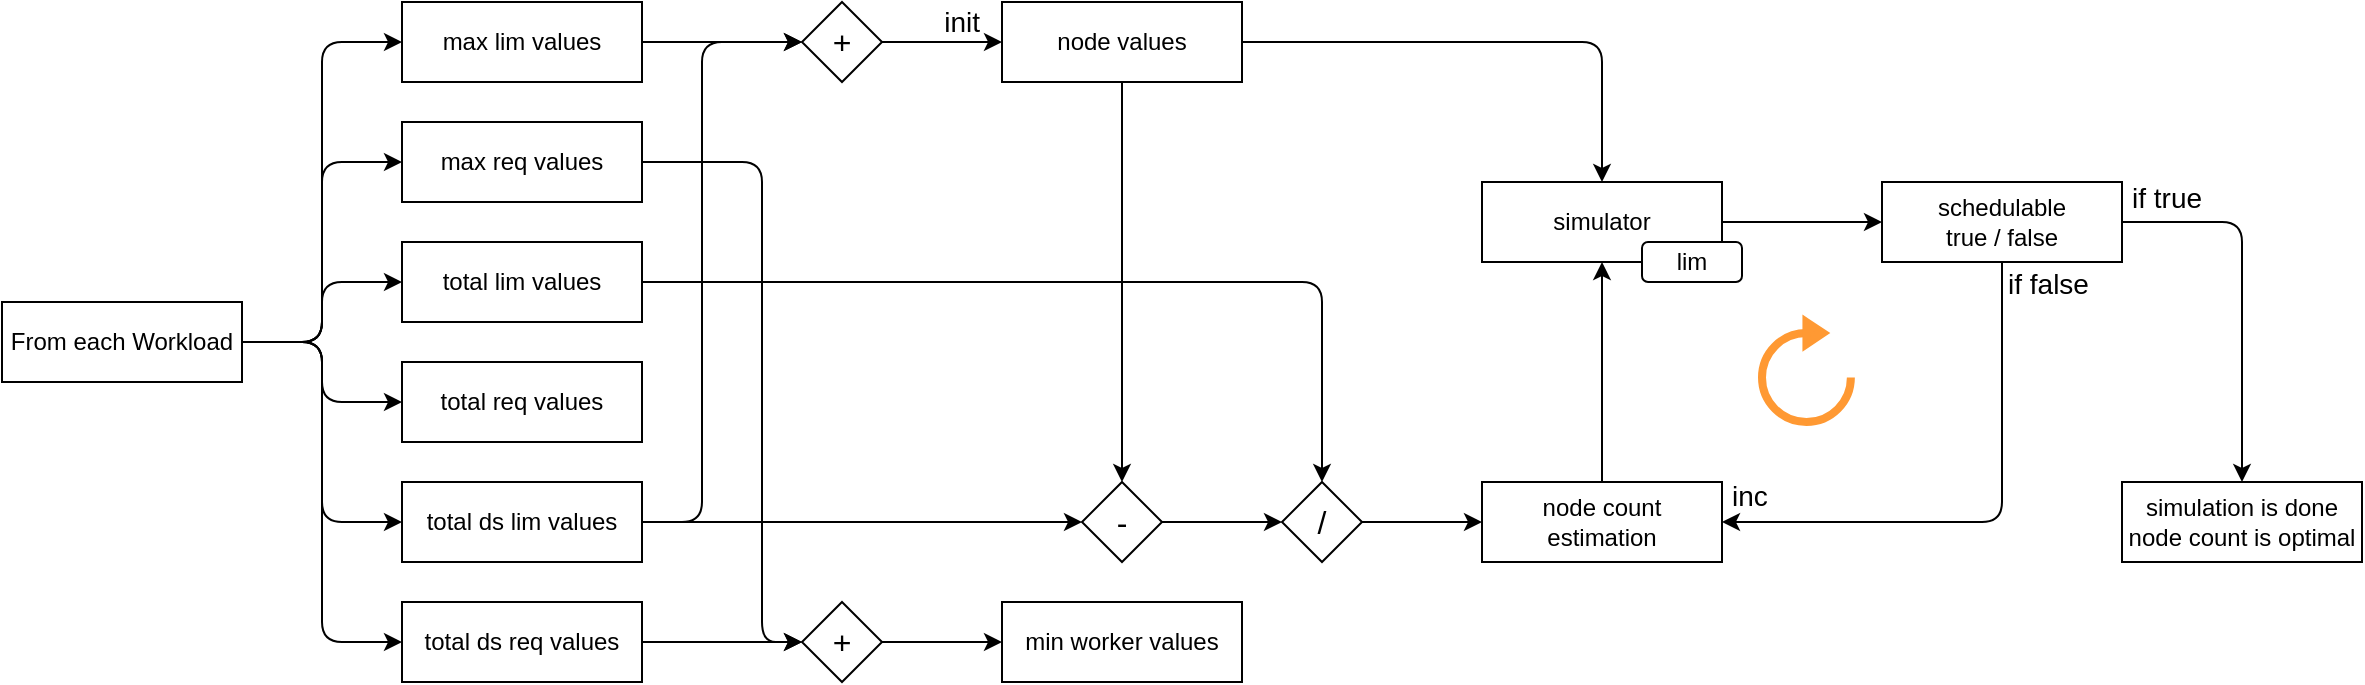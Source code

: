 <mxfile version="14.6.13" type="device"><diagram id="e-a_1_xnDcHvyT7QsTu6" name="Page-1"><mxGraphModel dx="890" dy="578" grid="1" gridSize="10" guides="1" tooltips="1" connect="0" arrows="0" fold="1" page="0" pageScale="1" pageWidth="1100" pageHeight="850" math="0" shadow="0"><root><mxCell id="0"/><mxCell id="1" parent="0"/><mxCell id="YWMzu_SCpv0HT9K3e0AD-1" value="From each Workload" style="rounded=0;whiteSpace=wrap;html=1;" vertex="1" parent="1"><mxGeometry x="-280" y="40" width="120" height="40" as="geometry"/></mxCell><mxCell id="YWMzu_SCpv0HT9K3e0AD-2" value="" style="endArrow=classic;html=1;edgeStyle=orthogonalEdgeStyle;" edge="1" parent="1" source="YWMzu_SCpv0HT9K3e0AD-1" target="YWMzu_SCpv0HT9K3e0AD-3"><mxGeometry width="50" height="50" relative="1" as="geometry"><mxPoint x="180" y="360" as="sourcePoint"/><mxPoint x="230" y="310" as="targetPoint"/><Array as="points"><mxPoint x="-120" y="60"/><mxPoint x="-120" y="-30"/></Array></mxGeometry></mxCell><mxCell id="YWMzu_SCpv0HT9K3e0AD-3" value="max req values" style="rounded=0;whiteSpace=wrap;html=1;" vertex="1" parent="1"><mxGeometry x="-80" y="-50" width="120" height="40" as="geometry"/></mxCell><mxCell id="YWMzu_SCpv0HT9K3e0AD-4" value="max lim&amp;nbsp;values" style="rounded=0;whiteSpace=wrap;html=1;" vertex="1" parent="1"><mxGeometry x="-80" y="-110" width="120" height="40" as="geometry"/></mxCell><mxCell id="YWMzu_SCpv0HT9K3e0AD-5" value="" style="endArrow=classic;html=1;edgeStyle=orthogonalEdgeStyle;" edge="1" parent="1" source="YWMzu_SCpv0HT9K3e0AD-1" target="YWMzu_SCpv0HT9K3e0AD-4"><mxGeometry width="50" height="50" relative="1" as="geometry"><mxPoint x="-193.333" y="90" as="sourcePoint"/><mxPoint x="-135" y="160" as="targetPoint"/><Array as="points"><mxPoint x="-120" y="60"/><mxPoint x="-120" y="-90"/></Array></mxGeometry></mxCell><mxCell id="YWMzu_SCpv0HT9K3e0AD-6" value="total ds lim&amp;nbsp;values" style="rounded=0;whiteSpace=wrap;html=1;" vertex="1" parent="1"><mxGeometry x="-80" y="130" width="120" height="40" as="geometry"/></mxCell><mxCell id="YWMzu_SCpv0HT9K3e0AD-7" value="total ds req values" style="rounded=0;whiteSpace=wrap;html=1;" vertex="1" parent="1"><mxGeometry x="-80" y="190" width="120" height="40" as="geometry"/></mxCell><mxCell id="YWMzu_SCpv0HT9K3e0AD-8" value="total lim&amp;nbsp;values" style="rounded=0;whiteSpace=wrap;html=1;" vertex="1" parent="1"><mxGeometry x="-80" y="10" width="120" height="40" as="geometry"/></mxCell><mxCell id="YWMzu_SCpv0HT9K3e0AD-9" value="total req values" style="rounded=0;whiteSpace=wrap;html=1;" vertex="1" parent="1"><mxGeometry x="-80" y="70" width="120" height="40" as="geometry"/></mxCell><mxCell id="YWMzu_SCpv0HT9K3e0AD-10" value="" style="endArrow=classic;html=1;edgeStyle=orthogonalEdgeStyle;" edge="1" parent="1" source="YWMzu_SCpv0HT9K3e0AD-1" target="YWMzu_SCpv0HT9K3e0AD-8"><mxGeometry width="50" height="50" relative="1" as="geometry"><mxPoint x="-150" y="70" as="sourcePoint"/><mxPoint x="-70" y="-20" as="targetPoint"/><Array as="points"><mxPoint x="-120" y="60"/><mxPoint x="-120" y="30"/></Array></mxGeometry></mxCell><mxCell id="YWMzu_SCpv0HT9K3e0AD-11" value="" style="endArrow=classic;html=1;edgeStyle=orthogonalEdgeStyle;" edge="1" parent="1" source="YWMzu_SCpv0HT9K3e0AD-1" target="YWMzu_SCpv0HT9K3e0AD-9"><mxGeometry width="50" height="50" relative="1" as="geometry"><mxPoint x="-150" y="80" as="sourcePoint"/><mxPoint x="-30" y="90" as="targetPoint"/><Array as="points"><mxPoint x="-120" y="60"/><mxPoint x="-120" y="90"/></Array></mxGeometry></mxCell><mxCell id="YWMzu_SCpv0HT9K3e0AD-12" value="" style="endArrow=classic;html=1;edgeStyle=orthogonalEdgeStyle;" edge="1" parent="1" source="YWMzu_SCpv0HT9K3e0AD-1" target="YWMzu_SCpv0HT9K3e0AD-6"><mxGeometry width="50" height="50" relative="1" as="geometry"><mxPoint x="-150" y="70.0" as="sourcePoint"/><mxPoint x="-70" y="100.0" as="targetPoint"/><Array as="points"><mxPoint x="-120" y="60"/><mxPoint x="-120" y="150"/></Array></mxGeometry></mxCell><mxCell id="YWMzu_SCpv0HT9K3e0AD-13" value="" style="endArrow=classic;html=1;edgeStyle=orthogonalEdgeStyle;" edge="1" parent="1" source="YWMzu_SCpv0HT9K3e0AD-1" target="YWMzu_SCpv0HT9K3e0AD-7"><mxGeometry width="50" height="50" relative="1" as="geometry"><mxPoint x="-150" y="80.0" as="sourcePoint"/><mxPoint x="-10" y="140" as="targetPoint"/><Array as="points"><mxPoint x="-120" y="60"/><mxPoint x="-120" y="210"/></Array></mxGeometry></mxCell><mxCell id="YWMzu_SCpv0HT9K3e0AD-14" value="+" style="rhombus;whiteSpace=wrap;html=1;fontSize=16;" vertex="1" parent="1"><mxGeometry x="120" y="190" width="40" height="40" as="geometry"/></mxCell><mxCell id="YWMzu_SCpv0HT9K3e0AD-15" value="" style="endArrow=classic;html=1;edgeStyle=orthogonalEdgeStyle;jumpSize=6;startSize=6;" edge="1" parent="1" source="YWMzu_SCpv0HT9K3e0AD-3" target="YWMzu_SCpv0HT9K3e0AD-14"><mxGeometry width="50" height="50" relative="1" as="geometry"><mxPoint x="-150" y="70.029" as="sourcePoint"/><mxPoint x="-70" y="160.029" as="targetPoint"/><Array as="points"><mxPoint x="100" y="-30"/></Array></mxGeometry></mxCell><mxCell id="YWMzu_SCpv0HT9K3e0AD-16" value="" style="endArrow=classic;html=1;edgeStyle=orthogonalEdgeStyle;" edge="1" parent="1" source="YWMzu_SCpv0HT9K3e0AD-7" target="YWMzu_SCpv0HT9K3e0AD-14"><mxGeometry width="50" height="50" relative="1" as="geometry"><mxPoint x="-40" y="280" as="sourcePoint"/><mxPoint x="50" y="300" as="targetPoint"/><Array as="points"><mxPoint x="90" y="210"/><mxPoint x="90" y="210"/></Array></mxGeometry></mxCell><mxCell id="YWMzu_SCpv0HT9K3e0AD-17" value="min worker values" style="rounded=0;whiteSpace=wrap;html=1;" vertex="1" parent="1"><mxGeometry x="220" y="190" width="120" height="40" as="geometry"/></mxCell><mxCell id="YWMzu_SCpv0HT9K3e0AD-18" value="" style="endArrow=classic;html=1;edgeStyle=orthogonalEdgeStyle;" edge="1" parent="1" source="YWMzu_SCpv0HT9K3e0AD-14" target="YWMzu_SCpv0HT9K3e0AD-17"><mxGeometry width="50" height="50" relative="1" as="geometry"><mxPoint x="30" y="170" as="sourcePoint"/><mxPoint x="90" y="170" as="targetPoint"/><Array as="points"/></mxGeometry></mxCell><mxCell id="YWMzu_SCpv0HT9K3e0AD-19" value="+" style="rhombus;whiteSpace=wrap;html=1;fontSize=16;" vertex="1" parent="1"><mxGeometry x="120" y="-110" width="40" height="40" as="geometry"/></mxCell><mxCell id="YWMzu_SCpv0HT9K3e0AD-20" value="" style="endArrow=classic;html=1;edgeStyle=orthogonalEdgeStyle;" edge="1" parent="1" source="YWMzu_SCpv0HT9K3e0AD-4" target="YWMzu_SCpv0HT9K3e0AD-19"><mxGeometry width="50" height="50" relative="1" as="geometry"><mxPoint x="50" y="-20.0" as="sourcePoint"/><mxPoint x="110" y="-20.0" as="targetPoint"/><Array as="points"><mxPoint x="90" y="-90"/><mxPoint x="90" y="-90"/></Array></mxGeometry></mxCell><mxCell id="YWMzu_SCpv0HT9K3e0AD-21" value="" style="endArrow=classic;html=1;edgeStyle=orthogonalEdgeStyle;" edge="1" parent="1" source="YWMzu_SCpv0HT9K3e0AD-6" target="YWMzu_SCpv0HT9K3e0AD-19"><mxGeometry width="50" height="50" relative="1" as="geometry"><mxPoint x="40" y="149.66" as="sourcePoint"/><mxPoint x="100" y="149.66" as="targetPoint"/><Array as="points"><mxPoint x="70" y="150"/><mxPoint x="70" y="-90"/></Array></mxGeometry></mxCell><mxCell id="YWMzu_SCpv0HT9K3e0AD-22" value="node values" style="rounded=0;whiteSpace=wrap;html=1;" vertex="1" parent="1"><mxGeometry x="220" y="-110" width="120" height="40" as="geometry"/></mxCell><mxCell id="YWMzu_SCpv0HT9K3e0AD-23" value="" style="endArrow=classic;html=1;edgeStyle=orthogonalEdgeStyle;" edge="1" parent="1" source="YWMzu_SCpv0HT9K3e0AD-19" target="YWMzu_SCpv0HT9K3e0AD-22"><mxGeometry width="50" height="50" relative="1" as="geometry"><mxPoint x="170" y="-160" as="sourcePoint"/><mxPoint x="230" y="-160" as="targetPoint"/><Array as="points"/></mxGeometry></mxCell><mxCell id="YWMzu_SCpv0HT9K3e0AD-28" value="init" style="edgeLabel;html=1;align=right;verticalAlign=bottom;resizable=0;points=[];fontSize=14;labelBackgroundColor=none;labelPosition=left;verticalLabelPosition=top;" vertex="1" connectable="0" parent="YWMzu_SCpv0HT9K3e0AD-23"><mxGeometry x="0.751" relative="1" as="geometry"><mxPoint x="-3" as="offset"/></mxGeometry></mxCell><mxCell id="YWMzu_SCpv0HT9K3e0AD-25" value="-" style="rhombus;whiteSpace=wrap;html=1;fontSize=16;" vertex="1" parent="1"><mxGeometry x="260" y="130" width="40" height="40" as="geometry"/></mxCell><mxCell id="YWMzu_SCpv0HT9K3e0AD-26" value="" style="endArrow=classic;html=1;edgeStyle=orthogonalEdgeStyle;" edge="1" parent="1" source="YWMzu_SCpv0HT9K3e0AD-22" target="YWMzu_SCpv0HT9K3e0AD-25"><mxGeometry width="50" height="50" relative="1" as="geometry"><mxPoint x="190" y="110" as="sourcePoint"/><mxPoint x="250" y="110" as="targetPoint"/><Array as="points"><mxPoint x="280" y="110"/><mxPoint x="280" y="110"/></Array></mxGeometry></mxCell><mxCell id="YWMzu_SCpv0HT9K3e0AD-27" value="" style="endArrow=classic;html=1;edgeStyle=orthogonalEdgeStyle;" edge="1" parent="1" source="YWMzu_SCpv0HT9K3e0AD-6" target="YWMzu_SCpv0HT9K3e0AD-25"><mxGeometry width="50" height="50" relative="1" as="geometry"><mxPoint x="370" y="110" as="sourcePoint"/><mxPoint x="430" y="100" as="targetPoint"/><Array as="points"><mxPoint x="300" y="150"/><mxPoint x="300" y="150"/></Array></mxGeometry></mxCell><mxCell id="YWMzu_SCpv0HT9K3e0AD-29" value="/" style="rhombus;whiteSpace=wrap;html=1;fontSize=16;" vertex="1" parent="1"><mxGeometry x="360" y="130" width="40" height="40" as="geometry"/></mxCell><mxCell id="YWMzu_SCpv0HT9K3e0AD-30" value="" style="endArrow=classic;html=1;edgeStyle=orthogonalEdgeStyle;" edge="1" parent="1" source="YWMzu_SCpv0HT9K3e0AD-8" target="YWMzu_SCpv0HT9K3e0AD-29"><mxGeometry width="50" height="50" relative="1" as="geometry"><mxPoint x="50" y="160" as="sourcePoint"/><mxPoint x="430.029" y="110.029" as="targetPoint"/><Array as="points"><mxPoint x="380" y="30"/></Array></mxGeometry></mxCell><mxCell id="YWMzu_SCpv0HT9K3e0AD-31" value="" style="endArrow=classic;html=1;edgeStyle=orthogonalEdgeStyle;" edge="1" parent="1" source="YWMzu_SCpv0HT9K3e0AD-25" target="YWMzu_SCpv0HT9K3e0AD-29"><mxGeometry width="50" height="50" relative="1" as="geometry"><mxPoint x="460" y="99.71" as="sourcePoint"/><mxPoint x="530" y="100" as="targetPoint"/><Array as="points"/></mxGeometry></mxCell><mxCell id="YWMzu_SCpv0HT9K3e0AD-32" value="node count&lt;br&gt;estimation" style="rounded=0;whiteSpace=wrap;html=1;" vertex="1" parent="1"><mxGeometry x="460" y="130" width="120" height="40" as="geometry"/></mxCell><mxCell id="YWMzu_SCpv0HT9K3e0AD-33" value="" style="endArrow=classic;html=1;edgeStyle=orthogonalEdgeStyle;" edge="1" parent="1" source="YWMzu_SCpv0HT9K3e0AD-29" target="YWMzu_SCpv0HT9K3e0AD-32"><mxGeometry width="50" height="50" relative="1" as="geometry"><mxPoint x="470" y="110" as="sourcePoint"/><mxPoint x="530" y="110" as="targetPoint"/><Array as="points"/></mxGeometry></mxCell><mxCell id="YWMzu_SCpv0HT9K3e0AD-35" value="simulator" style="rounded=0;whiteSpace=wrap;html=1;" vertex="1" parent="1"><mxGeometry x="460" y="-20" width="120" height="40" as="geometry"/></mxCell><mxCell id="YWMzu_SCpv0HT9K3e0AD-36" value="" style="endArrow=classic;html=1;edgeStyle=orthogonalEdgeStyle;" edge="1" parent="1" source="YWMzu_SCpv0HT9K3e0AD-32" target="YWMzu_SCpv0HT9K3e0AD-35"><mxGeometry width="50" height="50" relative="1" as="geometry"><mxPoint x="290" y="-60.0" as="sourcePoint"/><mxPoint x="290" y="140" as="targetPoint"/><Array as="points"><mxPoint x="520" y="90"/><mxPoint x="520" y="90"/></Array></mxGeometry></mxCell><mxCell id="YWMzu_SCpv0HT9K3e0AD-37" value="" style="endArrow=classic;html=1;edgeStyle=orthogonalEdgeStyle;" edge="1" parent="1" source="YWMzu_SCpv0HT9K3e0AD-22" target="YWMzu_SCpv0HT9K3e0AD-35"><mxGeometry width="50" height="50" relative="1" as="geometry"><mxPoint x="530" y="140" as="sourcePoint"/><mxPoint x="530" y="50" as="targetPoint"/><Array as="points"><mxPoint x="520" y="-90"/></Array></mxGeometry></mxCell><mxCell id="YWMzu_SCpv0HT9K3e0AD-38" value="lim" style="rounded=1;whiteSpace=wrap;html=1;" vertex="1" parent="1"><mxGeometry x="540" y="10" width="50" height="20" as="geometry"/></mxCell><mxCell id="YWMzu_SCpv0HT9K3e0AD-39" value="" style="endArrow=classic;html=1;edgeStyle=orthogonalEdgeStyle;" edge="1" parent="1" source="YWMzu_SCpv0HT9K3e0AD-35" target="YWMzu_SCpv0HT9K3e0AD-40"><mxGeometry width="50" height="50" relative="1" as="geometry"><mxPoint x="590" y="90" as="sourcePoint"/><mxPoint x="700" y="60" as="targetPoint"/><Array as="points"><mxPoint x="620"/><mxPoint x="620"/></Array></mxGeometry></mxCell><mxCell id="YWMzu_SCpv0HT9K3e0AD-40" value="schedulable&lt;br&gt;true / false" style="rounded=0;whiteSpace=wrap;html=1;" vertex="1" parent="1"><mxGeometry x="660" y="-20" width="120" height="40" as="geometry"/></mxCell><mxCell id="YWMzu_SCpv0HT9K3e0AD-41" value="" style="endArrow=classic;html=1;fontSize=16;startSize=6;edgeStyle=orthogonalEdgeStyle;" edge="1" parent="1" source="YWMzu_SCpv0HT9K3e0AD-40" target="YWMzu_SCpv0HT9K3e0AD-32"><mxGeometry width="50" height="50" relative="1" as="geometry"><mxPoint x="710" y="160" as="sourcePoint"/><mxPoint x="760" y="110" as="targetPoint"/><Array as="points"><mxPoint x="720" y="150"/></Array></mxGeometry></mxCell><mxCell id="YWMzu_SCpv0HT9K3e0AD-42" value="if false" style="edgeLabel;html=1;align=left;verticalAlign=middle;resizable=0;points=[];fontSize=14;labelPosition=right;verticalLabelPosition=middle;spacingLeft=0;spacing=4;labelBackgroundColor=none;" vertex="1" connectable="0" parent="YWMzu_SCpv0HT9K3e0AD-41"><mxGeometry x="-0.897" y="-1" relative="1" as="geometry"><mxPoint y="-3" as="offset"/></mxGeometry></mxCell><mxCell id="YWMzu_SCpv0HT9K3e0AD-43" value="inc" style="edgeLabel;html=1;align=left;verticalAlign=bottom;resizable=0;points=[];fontSize=14;labelPosition=right;verticalLabelPosition=top;spacing=4;labelBackgroundColor=none;" vertex="1" connectable="0" parent="YWMzu_SCpv0HT9K3e0AD-41"><mxGeometry x="0.911" y="-1" relative="1" as="geometry"><mxPoint x="-11" as="offset"/></mxGeometry></mxCell><mxCell id="YWMzu_SCpv0HT9K3e0AD-45" value="" style="html=1;verticalLabelPosition=bottom;align=center;labelBackgroundColor=#ffffff;verticalAlign=top;strokeWidth=4;shadow=0;dashed=0;shape=mxgraph.ios7.icons.reload;rounded=1;fontSize=14;fillColor=#FF9933;strokeColor=#FF9933;" vertex="1" parent="1"><mxGeometry x="600" y="50" width="44.44" height="50" as="geometry"/></mxCell><mxCell id="YWMzu_SCpv0HT9K3e0AD-47" value="" style="endArrow=classic;html=1;fontSize=16;startSize=6;edgeStyle=orthogonalEdgeStyle;" edge="1" parent="1" source="YWMzu_SCpv0HT9K3e0AD-40" target="YWMzu_SCpv0HT9K3e0AD-50"><mxGeometry width="50" height="50" relative="1" as="geometry"><mxPoint x="730" y="50" as="sourcePoint"/><mxPoint x="840" y="100" as="targetPoint"/><Array as="points"><mxPoint x="840"/></Array></mxGeometry></mxCell><mxCell id="YWMzu_SCpv0HT9K3e0AD-48" value="if true" style="edgeLabel;html=1;align=left;verticalAlign=bottom;resizable=0;points=[];fontSize=14;labelPosition=right;verticalLabelPosition=top;spacingLeft=0;spacing=4;labelBackgroundColor=none;" vertex="1" connectable="0" parent="YWMzu_SCpv0HT9K3e0AD-47"><mxGeometry x="-0.897" y="-1" relative="1" as="geometry"><mxPoint x="-9" y="-1" as="offset"/></mxGeometry></mxCell><mxCell id="YWMzu_SCpv0HT9K3e0AD-50" value="simulation is done&lt;br&gt;node count is optimal" style="rounded=0;whiteSpace=wrap;html=1;" vertex="1" parent="1"><mxGeometry x="780" y="130" width="120" height="40" as="geometry"/></mxCell></root></mxGraphModel></diagram></mxfile>